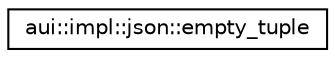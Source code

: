 digraph "Graphical Class Hierarchy"
{
 // LATEX_PDF_SIZE
  edge [fontname="Helvetica",fontsize="10",labelfontname="Helvetica",labelfontsize="10"];
  node [fontname="Helvetica",fontsize="10",shape=record];
  rankdir="LR";
  Node0 [label="aui::impl::json::empty_tuple",height=0.2,width=0.4,color="black", fillcolor="white", style="filled",URL="$structaui_1_1impl_1_1json_1_1empty__tuple.html",tooltip=" "];
}
